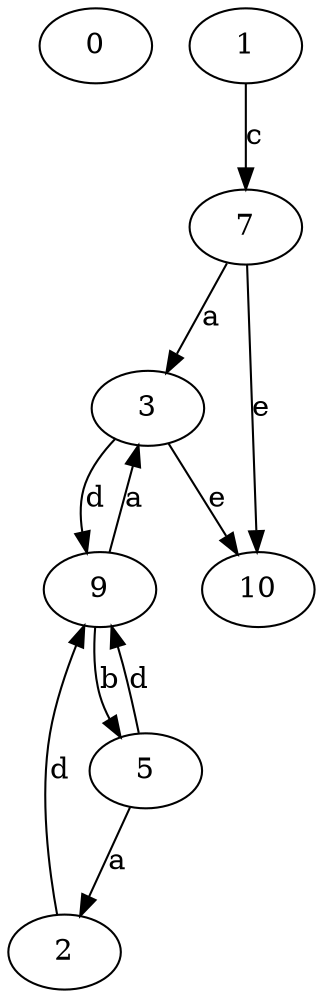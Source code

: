 strict digraph  {
0;
1;
2;
3;
5;
7;
9;
10;
1 -> 7  [label=c];
2 -> 9  [label=d];
3 -> 9  [label=d];
3 -> 10  [label=e];
5 -> 2  [label=a];
5 -> 9  [label=d];
7 -> 3  [label=a];
7 -> 10  [label=e];
9 -> 3  [label=a];
9 -> 5  [label=b];
}
